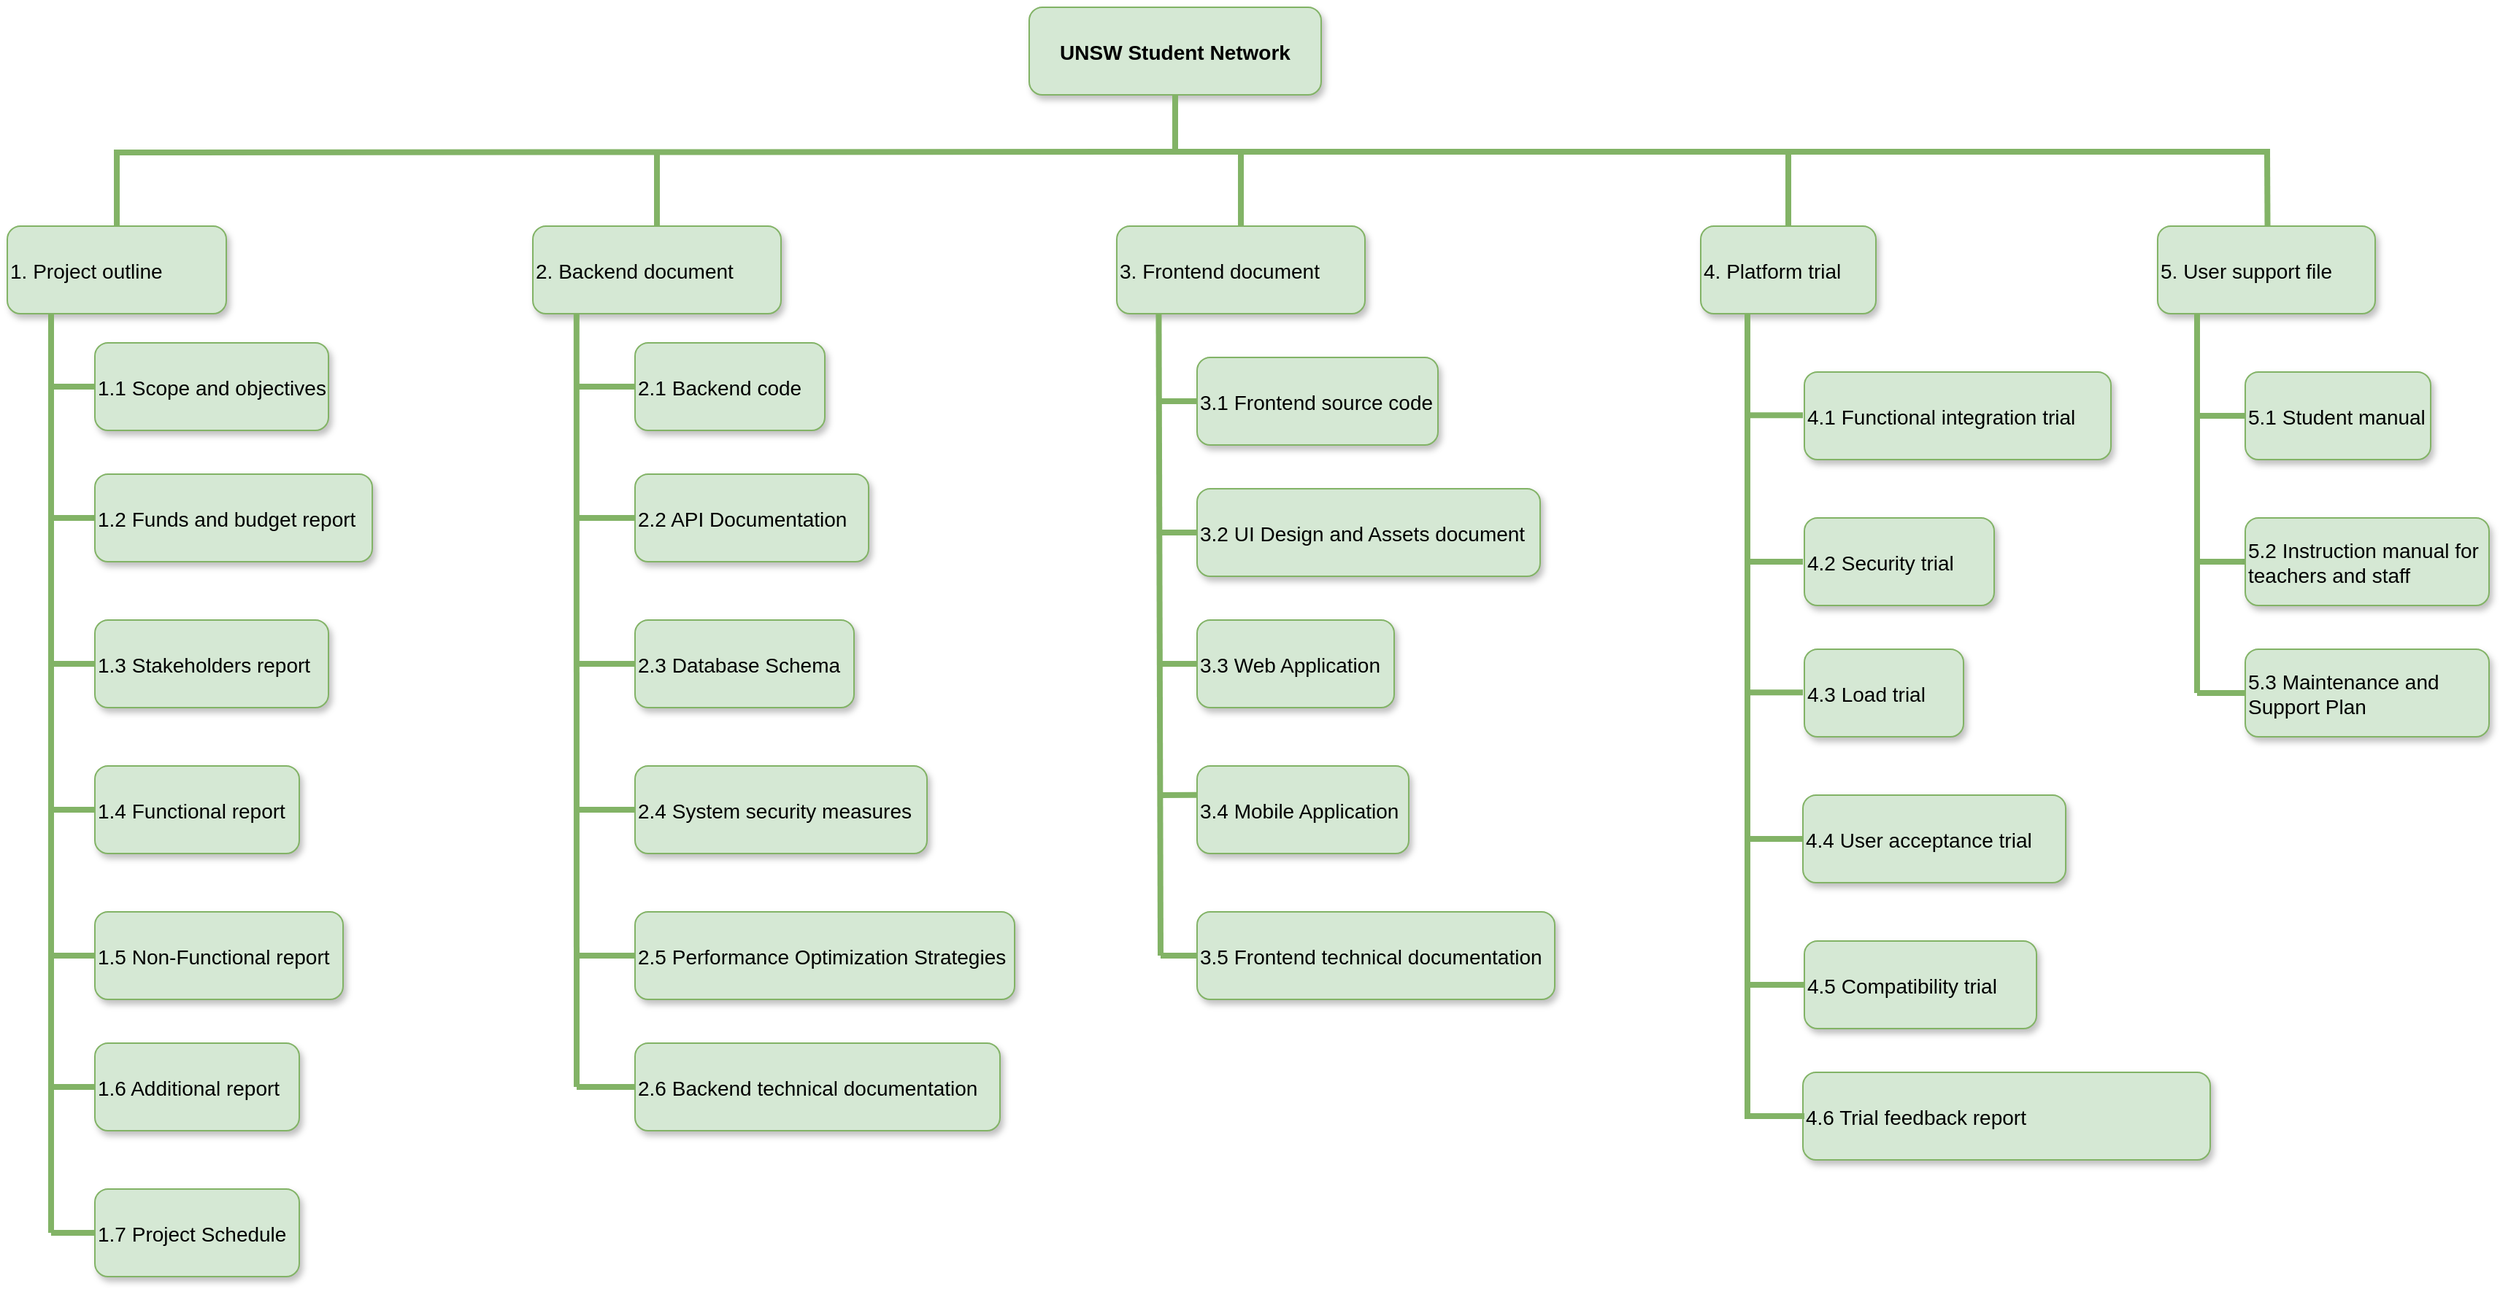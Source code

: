 <mxfile version="21.8.2" type="github">
  <diagram name="Page-1" id="97916047-d0de-89f5-080d-49f4d83e522f">
    <mxGraphModel dx="574" dy="313" grid="1" gridSize="10" guides="1" tooltips="1" connect="1" arrows="1" fold="1" page="1" pageScale="1.5" pageWidth="1169" pageHeight="827" background="none" math="0" shadow="0">
      <root>
        <mxCell id="0" />
        <mxCell id="1" parent="0" />
        <mxCell id="2" value="UNSW Student Network" style="rounded=1;fillColor=#d5e8d4;strokeColor=#82b366;shadow=1;fontStyle=1;fontSize=14;align=center;" parent="1" vertex="1">
          <mxGeometry x="710" y="180" width="200" height="60" as="geometry" />
        </mxCell>
        <mxCell id="6" value="1. Project outline" style="rounded=1;fillColor=#d5e8d4;strokeColor=#82b366;shadow=1;fontStyle=0;fontSize=14;align=left;" parent="1" vertex="1">
          <mxGeometry x="10" y="330" width="150" height="60" as="geometry" />
        </mxCell>
        <mxCell id="spksn7wkr87Tgkmr4TmV-58" value="" style="elbow=vertical;strokeWidth=4;endArrow=none;endFill=0;fontStyle=0;strokeColor=#82b366;fillColor=#d5e8d4;exitX=0.5;exitY=1;exitDx=0;exitDy=0;edgeStyle=orthogonalEdgeStyle;align=left;" parent="1" edge="1">
          <mxGeometry x="22" y="165.5" width="100" height="100" as="geometry">
            <mxPoint x="40" y="390" as="sourcePoint" />
            <mxPoint x="40" y="1020" as="targetPoint" />
          </mxGeometry>
        </mxCell>
        <mxCell id="spksn7wkr87Tgkmr4TmV-60" value="1.1 Scope and objectives" style="rounded=1;fillColor=#d5e8d4;strokeColor=#82B366;shadow=1;fontStyle=0;fontSize=14;align=left;" parent="1" vertex="1">
          <mxGeometry x="70" y="410" width="160" height="60" as="geometry" />
        </mxCell>
        <mxCell id="spksn7wkr87Tgkmr4TmV-61" value="" style="endArrow=none;html=1;rounded=1;entryX=0;entryY=0.5;entryDx=0;entryDy=0;strokeColor=#82B366;strokeWidth=4;endFill=0;fontStyle=0;align=left;" parent="1" target="spksn7wkr87Tgkmr4TmV-60" edge="1">
          <mxGeometry width="50" height="50" relative="1" as="geometry">
            <mxPoint x="40" y="440" as="sourcePoint" />
            <mxPoint x="130" y="540" as="targetPoint" />
          </mxGeometry>
        </mxCell>
        <mxCell id="spksn7wkr87Tgkmr4TmV-63" value="" style="endArrow=none;html=1;rounded=1;entryX=0;entryY=0.5;entryDx=0;entryDy=0;strokeColor=#82B366;strokeWidth=4;endFill=0;fontStyle=0;align=left;" parent="1" target="spksn7wkr87Tgkmr4TmV-62" edge="1">
          <mxGeometry width="50" height="50" relative="1" as="geometry">
            <mxPoint x="40" y="530" as="sourcePoint" />
            <mxPoint x="100" y="450" as="targetPoint" />
          </mxGeometry>
        </mxCell>
        <mxCell id="spksn7wkr87Tgkmr4TmV-64" value="1.3 Stakeholders report" style="rounded=1;fillColor=#d5e8d4;strokeColor=#82B366;shadow=1;fontStyle=0;fontSize=14;align=left;" parent="1" vertex="1">
          <mxGeometry x="70" y="600" width="160" height="60" as="geometry" />
        </mxCell>
        <mxCell id="spksn7wkr87Tgkmr4TmV-65" value="" style="endArrow=none;html=1;rounded=1;entryX=0;entryY=0.5;entryDx=0;entryDy=0;strokeColor=#82B366;strokeWidth=4;endFill=0;fontStyle=0;align=left;" parent="1" target="spksn7wkr87Tgkmr4TmV-64" edge="1">
          <mxGeometry width="50" height="50" relative="1" as="geometry">
            <mxPoint x="40" y="630" as="sourcePoint" />
            <mxPoint x="100" y="540" as="targetPoint" />
          </mxGeometry>
        </mxCell>
        <mxCell id="spksn7wkr87Tgkmr4TmV-66" value="1.7 Project Schedule" style="rounded=1;fillColor=#d5e8d4;strokeColor=#82B366;shadow=1;fontStyle=0;fontSize=14;align=left;" parent="1" vertex="1">
          <mxGeometry x="70" y="990" width="140" height="60" as="geometry" />
        </mxCell>
        <mxCell id="spksn7wkr87Tgkmr4TmV-78" style="edgeStyle=orthogonalEdgeStyle;rounded=0;orthogonalLoop=1;jettySize=auto;html=1;exitX=0.5;exitY=1;exitDx=0;exitDy=0;fontStyle=0;align=left;" parent="1" edge="1">
          <mxGeometry relative="1" as="geometry">
            <mxPoint x="180" y="870" as="sourcePoint" />
            <mxPoint x="180" y="870" as="targetPoint" />
          </mxGeometry>
        </mxCell>
        <mxCell id="spksn7wkr87Tgkmr4TmV-86" value="3. Frontend document" style="rounded=1;fillColor=#d5e8d4;strokeColor=#82b366;shadow=1;fontStyle=0;fontSize=14;align=left;" parent="1" vertex="1">
          <mxGeometry x="770" y="330" width="170" height="60" as="geometry" />
        </mxCell>
        <mxCell id="spksn7wkr87Tgkmr4TmV-97" value="3.4 Mobile Application" style="rounded=1;fillColor=#d5e8d4;strokeColor=#82B366;shadow=1;fontStyle=0;fontSize=14;align=left;" parent="1" vertex="1">
          <mxGeometry x="825" y="700" width="145" height="60" as="geometry" />
        </mxCell>
        <mxCell id="spksn7wkr87Tgkmr4TmV-99" value="3.3 Web Application" style="rounded=1;fillColor=#d5e8d4;strokeColor=#82B366;shadow=1;fontStyle=0;fontSize=14;align=left;" parent="1" vertex="1">
          <mxGeometry x="825" y="600" width="135" height="60" as="geometry" />
        </mxCell>
        <mxCell id="spksn7wkr87Tgkmr4TmV-100" value="3.1 Frontend source code" style="rounded=1;fillColor=#d5e8d4;strokeColor=#82B366;shadow=1;fontStyle=0;fontSize=14;align=left;" parent="1" vertex="1">
          <mxGeometry x="825" y="420" width="165" height="60" as="geometry" />
        </mxCell>
        <mxCell id="spksn7wkr87Tgkmr4TmV-103" value="4. Platform trial" style="rounded=1;fillColor=#d5e8d4;strokeColor=#82b366;shadow=1;fontStyle=0;fontSize=14;align=left;" parent="1" vertex="1">
          <mxGeometry x="1170" y="330" width="120" height="60" as="geometry" />
        </mxCell>
        <mxCell id="spksn7wkr87Tgkmr4TmV-104" value="4.1 Functional integration trial" style="rounded=1;fillColor=#d5e8d4;strokeColor=#82b366;shadow=1;fontStyle=0;fontSize=14;align=left;" parent="1" vertex="1">
          <mxGeometry x="1241" y="430" width="210" height="60" as="geometry" />
        </mxCell>
        <mxCell id="spksn7wkr87Tgkmr4TmV-105" value="" style="endArrow=none;html=1;rounded=1;strokeColor=#82B366;strokeWidth=4;endFill=0;exitX=0.25;exitY=1;exitDx=0;exitDy=0;fontStyle=0;align=left;" parent="1" edge="1">
          <mxGeometry width="50" height="50" relative="1" as="geometry">
            <mxPoint x="1202" y="390" as="sourcePoint" />
            <mxPoint x="1202" y="940" as="targetPoint" />
          </mxGeometry>
        </mxCell>
        <mxCell id="spksn7wkr87Tgkmr4TmV-106" value="4.2 Security trial" style="rounded=1;fillColor=#d5e8d4;strokeColor=#82b366;shadow=1;fontStyle=0;fontSize=14;align=left;" parent="1" vertex="1">
          <mxGeometry x="1241" y="530" width="130" height="60" as="geometry" />
        </mxCell>
        <mxCell id="spksn7wkr87Tgkmr4TmV-107" value="4.3 Load trial" style="rounded=1;fillColor=#d5e8d4;strokeColor=#82b366;shadow=1;fontStyle=0;fontSize=14;align=left;" parent="1" vertex="1">
          <mxGeometry x="1241" y="620" width="109" height="60" as="geometry" />
        </mxCell>
        <mxCell id="spksn7wkr87Tgkmr4TmV-108" value="4.4 User acceptance trial" style="rounded=1;fillColor=#d5e8d4;strokeColor=#82b366;shadow=1;fontStyle=0;fontSize=14;align=left;" parent="1" vertex="1">
          <mxGeometry x="1240" y="720" width="180" height="60" as="geometry" />
        </mxCell>
        <mxCell id="spksn7wkr87Tgkmr4TmV-127" value="5. User support file" style="rounded=1;fillColor=#d5e8d4;strokeColor=#82b366;shadow=1;fontStyle=0;fontSize=14;align=left;" parent="1" vertex="1">
          <mxGeometry x="1483" y="330" width="149" height="60" as="geometry" />
        </mxCell>
        <mxCell id="spksn7wkr87Tgkmr4TmV-129" value="5.1 Student manual" style="rounded=1;fillColor=#d5e8d4;strokeColor=#82B366;shadow=1;fontStyle=0;fontSize=14;align=left;" parent="1" vertex="1">
          <mxGeometry x="1543" y="430" width="127" height="60" as="geometry" />
        </mxCell>
        <mxCell id="spksn7wkr87Tgkmr4TmV-130" value="" style="endArrow=none;html=1;rounded=1;strokeColor=#82B366;strokeWidth=4;endFill=0;fontStyle=0;align=left;" parent="1" edge="1">
          <mxGeometry width="50" height="50" relative="1" as="geometry">
            <mxPoint x="1510" y="390" as="sourcePoint" />
            <mxPoint x="1510" y="650" as="targetPoint" />
          </mxGeometry>
        </mxCell>
        <mxCell id="spksn7wkr87Tgkmr4TmV-137" value="" style="endArrow=none;html=1;rounded=1;entryX=0;entryY=0.5;entryDx=0;entryDy=0;strokeColor=#82B366;strokeWidth=4;endFill=0;fontStyle=0;align=left;" parent="1" edge="1">
          <mxGeometry width="50" height="50" relative="1" as="geometry">
            <mxPoint x="1510" y="560" as="sourcePoint" />
            <mxPoint x="1543" y="560" as="targetPoint" />
          </mxGeometry>
        </mxCell>
        <mxCell id="spksn7wkr87Tgkmr4TmV-138" value="" style="endArrow=none;html=1;rounded=1;entryX=0;entryY=0.5;entryDx=0;entryDy=0;strokeColor=#82B366;strokeWidth=4;endFill=0;fontStyle=0;align=left;" parent="1" target="spksn7wkr87Tgkmr4TmV-129" edge="1">
          <mxGeometry width="50" height="50" relative="1" as="geometry">
            <mxPoint x="1510" y="460" as="sourcePoint" />
            <mxPoint x="1583" y="890" as="targetPoint" />
          </mxGeometry>
        </mxCell>
        <mxCell id="spksn7wkr87Tgkmr4TmV-140" value="" style="endArrow=none;html=1;rounded=1;entryX=0;entryY=0.5;entryDx=0;entryDy=0;strokeColor=#82B366;strokeWidth=4;endFill=0;fontStyle=0;align=left;" parent="1" target="spksn7wkr87Tgkmr4TmV-108" edge="1">
          <mxGeometry width="50" height="50" relative="1" as="geometry">
            <mxPoint x="1200" y="750" as="sourcePoint" />
            <mxPoint x="1270" y="810" as="targetPoint" />
          </mxGeometry>
        </mxCell>
        <mxCell id="spksn7wkr87Tgkmr4TmV-141" value="" style="endArrow=none;html=1;rounded=1;entryX=0;entryY=0.5;entryDx=0;entryDy=0;strokeColor=#82B366;strokeWidth=4;endFill=0;fontStyle=0;align=left;" parent="1" edge="1">
          <mxGeometry width="50" height="50" relative="1" as="geometry">
            <mxPoint x="1200" y="649.64" as="sourcePoint" />
            <mxPoint x="1240" y="649.64" as="targetPoint" />
          </mxGeometry>
        </mxCell>
        <mxCell id="spksn7wkr87Tgkmr4TmV-142" value="" style="endArrow=none;html=1;rounded=1;entryX=0;entryY=0.5;entryDx=0;entryDy=0;strokeColor=#82B366;strokeWidth=4;endFill=0;fontStyle=0;align=left;" parent="1" edge="1">
          <mxGeometry width="50" height="50" relative="1" as="geometry">
            <mxPoint x="1200" y="560" as="sourcePoint" />
            <mxPoint x="1240" y="560" as="targetPoint" />
          </mxGeometry>
        </mxCell>
        <mxCell id="spksn7wkr87Tgkmr4TmV-143" value="" style="endArrow=none;html=1;rounded=1;entryX=0;entryY=0.5;entryDx=0;entryDy=0;strokeColor=#82B366;strokeWidth=4;endFill=0;fontStyle=0;align=left;" parent="1" edge="1">
          <mxGeometry width="50" height="50" relative="1" as="geometry">
            <mxPoint x="1200" y="459.64" as="sourcePoint" />
            <mxPoint x="1240" y="459.64" as="targetPoint" />
          </mxGeometry>
        </mxCell>
        <mxCell id="spksn7wkr87Tgkmr4TmV-147" value="" style="endArrow=none;html=1;rounded=0;strokeColor=#82B366;endFill=0;strokeWidth=4;exitX=0.5;exitY=1;exitDx=0;exitDy=0;edgeStyle=orthogonalEdgeStyle;align=left;entryX=0.5;entryY=0;entryDx=0;entryDy=0;" parent="1" target="6" edge="1">
          <mxGeometry width="50" height="50" relative="1" as="geometry">
            <mxPoint x="810" y="279" as="sourcePoint" />
            <mxPoint x="85" y="350" as="targetPoint" />
          </mxGeometry>
        </mxCell>
        <mxCell id="HMT50Ie3Nu9b8irFiOJ8-11" value="3.2 UI Design and Assets document" style="rounded=1;fillColor=#d5e8d4;strokeColor=#82B366;shadow=1;fontStyle=0;fontSize=14;align=left;" parent="1" vertex="1">
          <mxGeometry x="825" y="510" width="235" height="60" as="geometry" />
        </mxCell>
        <mxCell id="HMT50Ie3Nu9b8irFiOJ8-21" value="4.5 Compatibility trial" style="rounded=1;fillColor=#d5e8d4;strokeColor=#82b366;shadow=1;fontStyle=0;fontSize=14;align=left;" parent="1" vertex="1">
          <mxGeometry x="1241" y="820" width="159" height="60" as="geometry" />
        </mxCell>
        <mxCell id="HMT50Ie3Nu9b8irFiOJ8-23" value="" style="endArrow=none;html=1;rounded=1;entryX=0;entryY=0.5;entryDx=0;entryDy=0;strokeColor=#82B366;strokeWidth=4;endFill=0;fontStyle=0;align=left;" parent="1" target="HMT50Ie3Nu9b8irFiOJ8-21" edge="1">
          <mxGeometry width="50" height="50" relative="1" as="geometry">
            <mxPoint x="1200" y="850" as="sourcePoint" />
            <mxPoint x="1250" y="760" as="targetPoint" />
          </mxGeometry>
        </mxCell>
        <mxCell id="HMT50Ie3Nu9b8irFiOJ8-24" value="4.6 Trial feedback report" style="rounded=1;fillColor=#d5e8d4;strokeColor=#82b366;shadow=1;fontStyle=0;fontSize=14;align=left;" parent="1" vertex="1">
          <mxGeometry x="1240" y="910" width="279" height="60" as="geometry" />
        </mxCell>
        <mxCell id="HMT50Ie3Nu9b8irFiOJ8-25" value="" style="endArrow=none;html=1;rounded=1;entryX=0;entryY=0.5;entryDx=0;entryDy=0;strokeColor=#82B366;strokeWidth=4;endFill=0;fontStyle=0;align=left;" parent="1" edge="1">
          <mxGeometry width="50" height="50" relative="1" as="geometry">
            <mxPoint x="1200" y="940" as="sourcePoint" />
            <mxPoint x="1241" y="940" as="targetPoint" />
          </mxGeometry>
        </mxCell>
        <mxCell id="UxzOdiLZp154J1V549cc-6" value="1.4 Functional report" style="rounded=1;fillColor=#d5e8d4;strokeColor=#82B366;shadow=1;fontStyle=0;fontSize=14;align=left;" parent="1" vertex="1">
          <mxGeometry x="70" y="700" width="140" height="60" as="geometry" />
        </mxCell>
        <mxCell id="UxzOdiLZp154J1V549cc-7" value="1.5 Non-Functional report" style="rounded=1;fillColor=#d5e8d4;strokeColor=#82B366;shadow=1;fontStyle=0;fontSize=14;align=left;" parent="1" vertex="1">
          <mxGeometry x="70" y="800" width="170" height="60" as="geometry" />
        </mxCell>
        <mxCell id="UxzOdiLZp154J1V549cc-8" value="1.6 Additional report" style="rounded=1;fillColor=#d5e8d4;strokeColor=#82B366;shadow=1;fontStyle=0;fontSize=14;align=left;" parent="1" vertex="1">
          <mxGeometry x="70" y="890" width="140" height="60" as="geometry" />
        </mxCell>
        <mxCell id="eRo0hpybtUEbokPi4bz--6" value="2. Backend document" style="rounded=1;fillColor=#d5e8d4;strokeColor=#82b366;shadow=1;fontStyle=0;fontSize=14;align=left;" vertex="1" parent="1">
          <mxGeometry x="370" y="330" width="170" height="60" as="geometry" />
        </mxCell>
        <mxCell id="eRo0hpybtUEbokPi4bz--7" value="2.1 Backend code" style="rounded=1;fillColor=#d5e8d4;strokeColor=#82b366;shadow=1;fontStyle=0;fontSize=14;align=left;" vertex="1" parent="1">
          <mxGeometry x="440" y="410" width="130" height="60" as="geometry" />
        </mxCell>
        <mxCell id="eRo0hpybtUEbokPi4bz--8" value="2.2 API Documentation" style="rounded=1;fillColor=#d5e8d4;strokeColor=#82b366;shadow=1;fontStyle=0;fontSize=14;align=left;" vertex="1" parent="1">
          <mxGeometry x="440" y="500" width="160" height="60" as="geometry" />
        </mxCell>
        <mxCell id="eRo0hpybtUEbokPi4bz--9" value="2.3 Database Schema " style="rounded=1;fillColor=#d5e8d4;strokeColor=#82b366;shadow=1;fontStyle=0;fontSize=14;align=left;" vertex="1" parent="1">
          <mxGeometry x="440" y="600" width="150" height="60" as="geometry" />
        </mxCell>
        <mxCell id="eRo0hpybtUEbokPi4bz--10" value="2.4 System security measures" style="rounded=1;fillColor=#d5e8d4;strokeColor=#82b366;shadow=1;fontStyle=0;fontSize=14;align=left;" vertex="1" parent="1">
          <mxGeometry x="440" y="700" width="200" height="60" as="geometry" />
        </mxCell>
        <mxCell id="eRo0hpybtUEbokPi4bz--12" value="2.5 Performance Optimization Strategies" style="rounded=1;fillColor=#d5e8d4;strokeColor=#82b366;shadow=1;fontStyle=0;fontSize=14;align=left;" vertex="1" parent="1">
          <mxGeometry x="440" y="800" width="260" height="60" as="geometry" />
        </mxCell>
        <mxCell id="eRo0hpybtUEbokPi4bz--15" value="2.6 Backend technical documentation" style="rounded=1;fillColor=#d5e8d4;strokeColor=#82b366;shadow=1;fontStyle=0;fontSize=14;align=left;" vertex="1" parent="1">
          <mxGeometry x="440" y="890" width="250" height="60" as="geometry" />
        </mxCell>
        <mxCell id="eRo0hpybtUEbokPi4bz--16" value="3.5 Frontend technical documentation" style="rounded=1;fillColor=#d5e8d4;strokeColor=#82b366;shadow=1;fontStyle=0;fontSize=14;align=left;" vertex="1" parent="1">
          <mxGeometry x="825" y="800" width="245" height="60" as="geometry" />
        </mxCell>
        <mxCell id="eRo0hpybtUEbokPi4bz--17" value="" style="endArrow=none;html=1;rounded=0;entryX=0.176;entryY=1;entryDx=0;entryDy=0;entryPerimeter=0;strokeColor=#82B366;strokeWidth=4;endFill=0;" edge="1" parent="1" target="eRo0hpybtUEbokPi4bz--6">
          <mxGeometry width="50" height="50" relative="1" as="geometry">
            <mxPoint x="400" y="920" as="sourcePoint" />
            <mxPoint x="810" y="600" as="targetPoint" />
          </mxGeometry>
        </mxCell>
        <mxCell id="eRo0hpybtUEbokPi4bz--19" value="" style="endArrow=none;html=1;rounded=1;entryX=0;entryY=0.5;entryDx=0;entryDy=0;strokeColor=#82B366;strokeWidth=4;endFill=0;fontStyle=0;align=left;" edge="1" parent="1" target="eRo0hpybtUEbokPi4bz--7">
          <mxGeometry width="50" height="50" relative="1" as="geometry">
            <mxPoint x="400" y="440" as="sourcePoint" />
            <mxPoint x="340" y="470" as="targetPoint" />
          </mxGeometry>
        </mxCell>
        <mxCell id="eRo0hpybtUEbokPi4bz--20" value="" style="endArrow=none;html=1;rounded=1;entryX=0;entryY=0.5;entryDx=0;entryDy=0;strokeColor=#82B366;strokeWidth=4;endFill=0;fontStyle=0;align=left;exitX=0;exitY=0.5;exitDx=0;exitDy=0;" edge="1" parent="1" source="spksn7wkr87Tgkmr4TmV-62">
          <mxGeometry width="50" height="50" relative="1" as="geometry">
            <mxPoint x="440" y="530" as="sourcePoint" />
            <mxPoint x="220" y="510" as="targetPoint" />
          </mxGeometry>
        </mxCell>
        <mxCell id="eRo0hpybtUEbokPi4bz--21" value="" style="endArrow=none;html=1;rounded=1;strokeColor=#82B366;strokeWidth=4;endFill=0;fontStyle=0;align=left;exitX=0;exitY=0.5;exitDx=0;exitDy=0;" edge="1" parent="1" source="eRo0hpybtUEbokPi4bz--8">
          <mxGeometry width="50" height="50" relative="1" as="geometry">
            <mxPoint x="500" y="580" as="sourcePoint" />
            <mxPoint x="400" y="530" as="targetPoint" />
          </mxGeometry>
        </mxCell>
        <mxCell id="spksn7wkr87Tgkmr4TmV-62" value="1.2 Funds and budget report" style="rounded=1;fillColor=#d5e8d4;strokeColor=#82B366;shadow=1;fontStyle=0;fontSize=14;align=left;" parent="1" vertex="1">
          <mxGeometry x="70" y="500" width="190" height="60" as="geometry" />
        </mxCell>
        <mxCell id="eRo0hpybtUEbokPi4bz--22" value="" style="endArrow=none;html=1;rounded=1;strokeColor=#82B366;strokeWidth=4;endFill=0;fontStyle=0;align=left;exitX=0;exitY=0.5;exitDx=0;exitDy=0;" edge="1" parent="1" source="eRo0hpybtUEbokPi4bz--9">
          <mxGeometry width="50" height="50" relative="1" as="geometry">
            <mxPoint x="450" y="540" as="sourcePoint" />
            <mxPoint x="400" y="630" as="targetPoint" />
          </mxGeometry>
        </mxCell>
        <mxCell id="eRo0hpybtUEbokPi4bz--23" value="" style="endArrow=none;html=1;rounded=1;strokeColor=#82B366;strokeWidth=4;endFill=0;fontStyle=0;align=left;exitX=0;exitY=0.5;exitDx=0;exitDy=0;" edge="1" parent="1" source="eRo0hpybtUEbokPi4bz--10">
          <mxGeometry width="50" height="50" relative="1" as="geometry">
            <mxPoint x="460" y="550" as="sourcePoint" />
            <mxPoint x="400" y="730" as="targetPoint" />
          </mxGeometry>
        </mxCell>
        <mxCell id="eRo0hpybtUEbokPi4bz--24" value="" style="endArrow=none;html=1;rounded=1;strokeColor=#82B366;strokeWidth=4;endFill=0;fontStyle=0;align=left;exitX=0;exitY=0.5;exitDx=0;exitDy=0;" edge="1" parent="1" source="eRo0hpybtUEbokPi4bz--12">
          <mxGeometry width="50" height="50" relative="1" as="geometry">
            <mxPoint x="470" y="560" as="sourcePoint" />
            <mxPoint x="400" y="830" as="targetPoint" />
          </mxGeometry>
        </mxCell>
        <mxCell id="eRo0hpybtUEbokPi4bz--25" value="" style="endArrow=none;html=1;rounded=1;strokeColor=#82B366;strokeWidth=4;endFill=0;fontStyle=0;align=left;exitX=0;exitY=0.5;exitDx=0;exitDy=0;" edge="1" parent="1" source="eRo0hpybtUEbokPi4bz--15">
          <mxGeometry width="50" height="50" relative="1" as="geometry">
            <mxPoint x="480" y="570" as="sourcePoint" />
            <mxPoint x="400" y="920" as="targetPoint" />
          </mxGeometry>
        </mxCell>
        <mxCell id="eRo0hpybtUEbokPi4bz--29" value="" style="endArrow=none;html=1;rounded=1;strokeColor=#82B366;strokeWidth=4;endFill=0;fontStyle=0;align=left;exitX=0.5;exitY=0;exitDx=0;exitDy=0;" edge="1" parent="1" source="eRo0hpybtUEbokPi4bz--6">
          <mxGeometry width="50" height="50" relative="1" as="geometry">
            <mxPoint x="310" y="320" as="sourcePoint" />
            <mxPoint x="455" y="280" as="targetPoint" />
          </mxGeometry>
        </mxCell>
        <mxCell id="eRo0hpybtUEbokPi4bz--30" value="" style="endArrow=none;html=1;rounded=1;entryX=0.5;entryY=1;entryDx=0;entryDy=0;strokeColor=#82B366;strokeWidth=4;endFill=0;fontStyle=0;align=left;" edge="1" parent="1" target="2">
          <mxGeometry width="50" height="50" relative="1" as="geometry">
            <mxPoint x="810" y="280" as="sourcePoint" />
            <mxPoint x="750" y="310" as="targetPoint" />
          </mxGeometry>
        </mxCell>
        <mxCell id="eRo0hpybtUEbokPi4bz--31" value="" style="endArrow=none;html=1;rounded=1;strokeColor=#82B366;strokeWidth=4;endFill=0;fontStyle=0;align=left;" edge="1" parent="1">
          <mxGeometry width="50" height="50" relative="1" as="geometry">
            <mxPoint x="1560" y="279" as="sourcePoint" />
            <mxPoint x="810" y="279" as="targetPoint" />
          </mxGeometry>
        </mxCell>
        <mxCell id="eRo0hpybtUEbokPi4bz--32" value="" style="endArrow=none;html=1;rounded=1;entryX=0.5;entryY=0;entryDx=0;entryDy=0;strokeColor=#82B366;strokeWidth=4;endFill=0;fontStyle=0;align=left;" edge="1" parent="1">
          <mxGeometry width="50" height="50" relative="1" as="geometry">
            <mxPoint x="1558" y="280" as="sourcePoint" />
            <mxPoint x="1558.25" y="330" as="targetPoint" />
          </mxGeometry>
        </mxCell>
        <mxCell id="eRo0hpybtUEbokPi4bz--33" value="" style="endArrow=none;html=1;rounded=1;strokeColor=#82B366;strokeWidth=4;endFill=0;fontStyle=0;align=left;exitX=0.5;exitY=0;exitDx=0;exitDy=0;" edge="1" parent="1" source="spksn7wkr87Tgkmr4TmV-86">
          <mxGeometry width="50" height="50" relative="1" as="geometry">
            <mxPoint x="450" y="520" as="sourcePoint" />
            <mxPoint x="855" y="280" as="targetPoint" />
          </mxGeometry>
        </mxCell>
        <mxCell id="eRo0hpybtUEbokPi4bz--34" value="" style="endArrow=none;html=1;rounded=1;strokeColor=#82B366;strokeWidth=4;endFill=0;fontStyle=0;align=left;exitX=0.5;exitY=0;exitDx=0;exitDy=0;" edge="1" parent="1" source="spksn7wkr87Tgkmr4TmV-103">
          <mxGeometry width="50" height="50" relative="1" as="geometry">
            <mxPoint x="1109" y="440" as="sourcePoint" />
            <mxPoint x="1230" y="280" as="targetPoint" />
          </mxGeometry>
        </mxCell>
        <mxCell id="eRo0hpybtUEbokPi4bz--35" value="" style="endArrow=none;html=1;rounded=0;entryX=0.169;entryY=1.002;entryDx=0;entryDy=0;entryPerimeter=0;strokeColor=#82B366;strokeWidth=4;endFill=0;" edge="1" parent="1" target="spksn7wkr87Tgkmr4TmV-86">
          <mxGeometry width="50" height="50" relative="1" as="geometry">
            <mxPoint x="800" y="830" as="sourcePoint" />
            <mxPoint x="740" y="410" as="targetPoint" />
          </mxGeometry>
        </mxCell>
        <mxCell id="eRo0hpybtUEbokPi4bz--36" value="" style="endArrow=none;html=1;rounded=1;strokeColor=#82B366;strokeWidth=4;endFill=0;fontStyle=0;align=left;entryX=0;entryY=0.5;entryDx=0;entryDy=0;" edge="1" parent="1" target="spksn7wkr87Tgkmr4TmV-100">
          <mxGeometry width="50" height="50" relative="1" as="geometry">
            <mxPoint x="800" y="450" as="sourcePoint" />
            <mxPoint x="760" y="500" as="targetPoint" />
          </mxGeometry>
        </mxCell>
        <mxCell id="eRo0hpybtUEbokPi4bz--37" value="" style="endArrow=none;html=1;rounded=1;strokeColor=#82B366;strokeWidth=4;endFill=0;fontStyle=0;align=left;entryX=0;entryY=0.5;entryDx=0;entryDy=0;" edge="1" parent="1" target="HMT50Ie3Nu9b8irFiOJ8-11">
          <mxGeometry width="50" height="50" relative="1" as="geometry">
            <mxPoint x="800" y="540" as="sourcePoint" />
            <mxPoint x="835" y="460" as="targetPoint" />
          </mxGeometry>
        </mxCell>
        <mxCell id="eRo0hpybtUEbokPi4bz--38" value="" style="endArrow=none;html=1;rounded=1;strokeColor=#82B366;strokeWidth=4;endFill=0;fontStyle=0;align=left;entryX=0;entryY=0.5;entryDx=0;entryDy=0;" edge="1" parent="1" target="spksn7wkr87Tgkmr4TmV-99">
          <mxGeometry width="50" height="50" relative="1" as="geometry">
            <mxPoint x="800" y="630" as="sourcePoint" />
            <mxPoint x="845" y="470" as="targetPoint" />
          </mxGeometry>
        </mxCell>
        <mxCell id="eRo0hpybtUEbokPi4bz--39" value="" style="endArrow=none;html=1;rounded=1;strokeColor=#82B366;strokeWidth=4;endFill=0;fontStyle=0;align=left;entryX=0.002;entryY=0.331;entryDx=0;entryDy=0;entryPerimeter=0;" edge="1" parent="1" target="spksn7wkr87Tgkmr4TmV-97">
          <mxGeometry width="50" height="50" relative="1" as="geometry">
            <mxPoint x="800" y="720" as="sourcePoint" />
            <mxPoint x="855" y="480" as="targetPoint" />
          </mxGeometry>
        </mxCell>
        <mxCell id="eRo0hpybtUEbokPi4bz--40" value="" style="endArrow=none;html=1;rounded=1;strokeColor=#82B366;strokeWidth=4;endFill=0;fontStyle=0;align=left;entryX=0;entryY=0.5;entryDx=0;entryDy=0;" edge="1" parent="1" target="eRo0hpybtUEbokPi4bz--16">
          <mxGeometry width="50" height="50" relative="1" as="geometry">
            <mxPoint x="800" y="830" as="sourcePoint" />
            <mxPoint x="865" y="490" as="targetPoint" />
          </mxGeometry>
        </mxCell>
        <mxCell id="eRo0hpybtUEbokPi4bz--43" value="" style="endArrow=none;html=1;rounded=1;entryX=0;entryY=0.5;entryDx=0;entryDy=0;strokeColor=#82B366;strokeWidth=4;endFill=0;fontStyle=0;align=left;" edge="1" parent="1" target="UxzOdiLZp154J1V549cc-6">
          <mxGeometry width="50" height="50" relative="1" as="geometry">
            <mxPoint x="40" y="730" as="sourcePoint" />
            <mxPoint x="80" y="640" as="targetPoint" />
          </mxGeometry>
        </mxCell>
        <mxCell id="eRo0hpybtUEbokPi4bz--44" value="" style="endArrow=none;html=1;rounded=1;entryX=0;entryY=0.5;entryDx=0;entryDy=0;strokeColor=#82B366;strokeWidth=4;endFill=0;fontStyle=0;align=left;" edge="1" parent="1" target="UxzOdiLZp154J1V549cc-7">
          <mxGeometry width="50" height="50" relative="1" as="geometry">
            <mxPoint x="40" y="830" as="sourcePoint" />
            <mxPoint x="90" y="650" as="targetPoint" />
          </mxGeometry>
        </mxCell>
        <mxCell id="eRo0hpybtUEbokPi4bz--45" value="" style="endArrow=none;html=1;rounded=1;entryX=0;entryY=0.5;entryDx=0;entryDy=0;strokeColor=#82B366;strokeWidth=4;endFill=0;fontStyle=0;align=left;" edge="1" parent="1" target="UxzOdiLZp154J1V549cc-8">
          <mxGeometry width="50" height="50" relative="1" as="geometry">
            <mxPoint x="40" y="920" as="sourcePoint" />
            <mxPoint x="100" y="660" as="targetPoint" />
          </mxGeometry>
        </mxCell>
        <mxCell id="eRo0hpybtUEbokPi4bz--46" value="" style="endArrow=none;html=1;rounded=1;entryX=0;entryY=0.5;entryDx=0;entryDy=0;strokeColor=#82B366;strokeWidth=4;endFill=0;fontStyle=0;align=left;" edge="1" parent="1" target="spksn7wkr87Tgkmr4TmV-66">
          <mxGeometry width="50" height="50" relative="1" as="geometry">
            <mxPoint x="40" y="1020" as="sourcePoint" />
            <mxPoint x="110" y="670" as="targetPoint" />
          </mxGeometry>
        </mxCell>
        <mxCell id="eRo0hpybtUEbokPi4bz--48" value="5.2 Instruction manual for &#xa;teachers and staff" style="rounded=1;fillColor=#d5e8d4;strokeColor=#82B366;shadow=1;fontStyle=0;fontSize=14;align=left;" vertex="1" parent="1">
          <mxGeometry x="1543" y="530" width="167" height="60" as="geometry" />
        </mxCell>
        <mxCell id="eRo0hpybtUEbokPi4bz--49" value="5.3 Maintenance and &#xa;Support Plan" style="rounded=1;fillColor=#d5e8d4;strokeColor=#82B366;shadow=1;fontStyle=0;fontSize=14;align=left;" vertex="1" parent="1">
          <mxGeometry x="1543" y="620" width="167" height="60" as="geometry" />
        </mxCell>
        <mxCell id="eRo0hpybtUEbokPi4bz--51" value="" style="endArrow=none;html=1;rounded=1;entryX=0;entryY=0.5;entryDx=0;entryDy=0;strokeColor=#82B366;strokeWidth=4;endFill=0;fontStyle=0;align=left;" edge="1" parent="1" target="eRo0hpybtUEbokPi4bz--49">
          <mxGeometry width="50" height="50" relative="1" as="geometry">
            <mxPoint x="1510" y="650" as="sourcePoint" />
            <mxPoint x="1553" y="570" as="targetPoint" />
          </mxGeometry>
        </mxCell>
      </root>
    </mxGraphModel>
  </diagram>
</mxfile>
